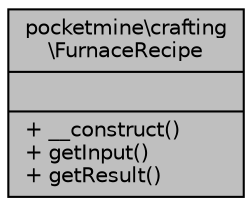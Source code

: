 digraph "pocketmine\crafting\FurnaceRecipe"
{
 // INTERACTIVE_SVG=YES
 // LATEX_PDF_SIZE
  edge [fontname="Helvetica",fontsize="10",labelfontname="Helvetica",labelfontsize="10"];
  node [fontname="Helvetica",fontsize="10",shape=record];
  Node1 [label="{pocketmine\\crafting\l\\FurnaceRecipe\n||+ __construct()\l+ getInput()\l+ getResult()\l}",height=0.2,width=0.4,color="black", fillcolor="grey75", style="filled", fontcolor="black",tooltip=" "];
}
